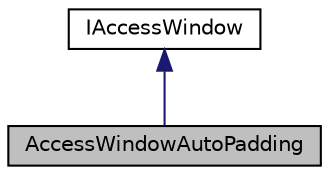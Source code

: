 digraph "AccessWindowAutoPadding"
{
 // LATEX_PDF_SIZE
  edge [fontname="Helvetica",fontsize="10",labelfontname="Helvetica",labelfontsize="10"];
  node [fontname="Helvetica",fontsize="10",shape=record];
  Node1 [label="AccessWindowAutoPadding",height=0.2,width=0.4,color="black", fillcolor="grey75", style="filled", fontcolor="black",tooltip="Dummy access window."];
  Node2 -> Node1 [dir="back",color="midnightblue",fontsize="10",style="solid",fontname="Helvetica"];
  Node2 [label="IAccessWindow",height=0.2,width=0.4,color="black", fillcolor="white", style="filled",URL="$classarm__compute_1_1_i_access_window.xhtml",tooltip="Interface describing methods to update access window and padding based on kernel parameters."];
}
